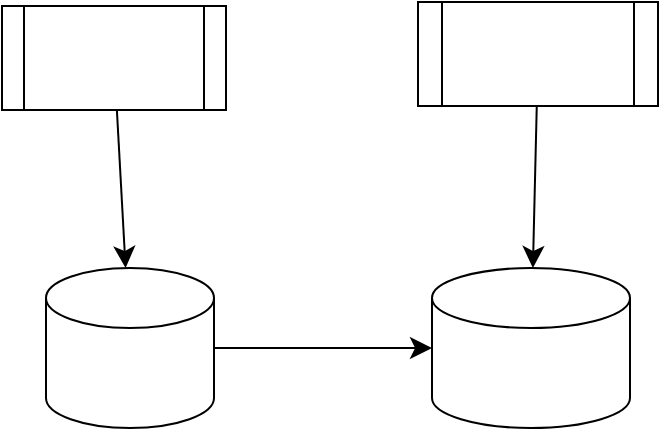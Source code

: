 <mxfile version="26.0.10">
  <diagram name="Page-1" id="zkAXW22E6kWiDa5VIobu">
    <mxGraphModel dx="161" dy="642" grid="0" gridSize="10" guides="1" tooltips="1" connect="1" arrows="1" fold="1" page="0" pageScale="1" pageWidth="850" pageHeight="1100" math="0" shadow="0">
      <root>
        <mxCell id="0" />
        <mxCell id="1" parent="0" />
        <mxCell id="xkvlEjj2k6D8jLxlaUt7-3" value="" style="edgeStyle=none;curved=1;rounded=0;orthogonalLoop=1;jettySize=auto;html=1;fontSize=12;startSize=8;endSize=8;" edge="1" parent="1" source="xkvlEjj2k6D8jLxlaUt7-1" target="xkvlEjj2k6D8jLxlaUt7-2">
          <mxGeometry relative="1" as="geometry" />
        </mxCell>
        <object label="" Imp_Data="" id="xkvlEjj2k6D8jLxlaUt7-1">
          <mxCell style="shape=process;whiteSpace=wrap;html=1;backgroundOutline=1;" vertex="1" parent="1">
            <mxGeometry x="22" y="-57" width="112" height="52" as="geometry" />
          </mxCell>
        </object>
        <mxCell id="xkvlEjj2k6D8jLxlaUt7-2" value="" style="shape=cylinder3;whiteSpace=wrap;html=1;boundedLbl=1;backgroundOutline=1;size=15;" vertex="1" parent="1">
          <mxGeometry x="44" y="74" width="84" height="80" as="geometry" />
        </mxCell>
        <mxCell id="xkvlEjj2k6D8jLxlaUt7-6" value="" style="edgeStyle=none;curved=1;rounded=0;orthogonalLoop=1;jettySize=auto;html=1;fontSize=12;startSize=8;endSize=8;" edge="1" parent="1" source="xkvlEjj2k6D8jLxlaUt7-4" target="xkvlEjj2k6D8jLxlaUt7-5">
          <mxGeometry relative="1" as="geometry" />
        </mxCell>
        <object label="" Imp_Data="" id="xkvlEjj2k6D8jLxlaUt7-4">
          <mxCell style="shape=process;whiteSpace=wrap;html=1;backgroundOutline=1;" vertex="1" parent="1">
            <mxGeometry x="230" y="-59" width="120" height="52" as="geometry" />
          </mxCell>
        </object>
        <mxCell id="xkvlEjj2k6D8jLxlaUt7-7" style="edgeStyle=none;curved=1;rounded=0;orthogonalLoop=1;jettySize=auto;html=1;fontSize=12;startSize=8;endSize=8;entryX=0;entryY=0.5;entryDx=0;entryDy=0;entryPerimeter=0;" edge="1" parent="1" source="xkvlEjj2k6D8jLxlaUt7-2" target="xkvlEjj2k6D8jLxlaUt7-5">
          <mxGeometry relative="1" as="geometry">
            <mxPoint x="260" y="175" as="targetPoint" />
          </mxGeometry>
        </mxCell>
        <mxCell id="xkvlEjj2k6D8jLxlaUt7-5" value="" style="shape=cylinder3;whiteSpace=wrap;html=1;boundedLbl=1;backgroundOutline=1;size=15;" vertex="1" parent="1">
          <mxGeometry x="237" y="74" width="99" height="80" as="geometry" />
        </mxCell>
      </root>
    </mxGraphModel>
  </diagram>
</mxfile>
